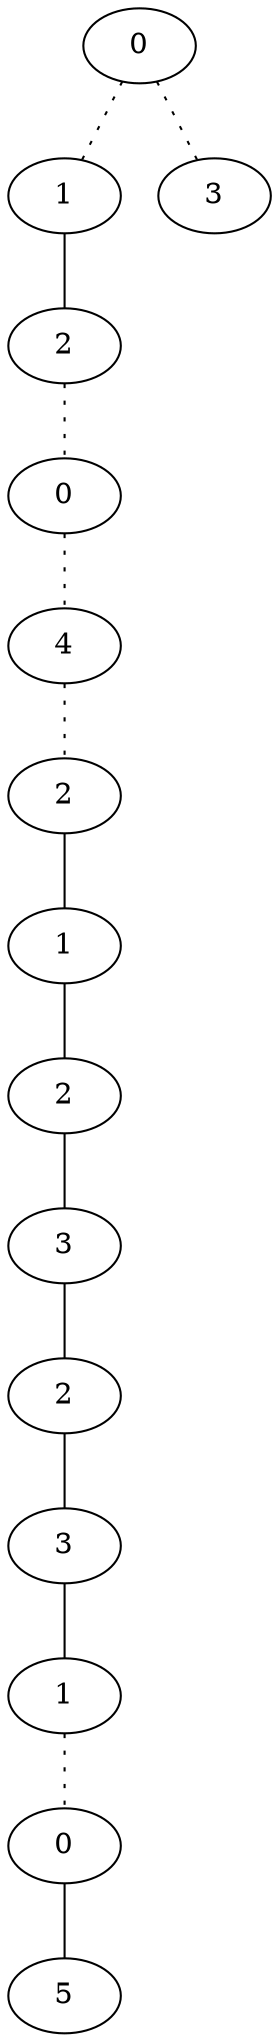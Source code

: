 graph {
a0[label=0];
a1[label=1];
a2[label=2];
a3[label=0];
a4[label=4];
a5[label=2];
a6[label=1];
a7[label=2];
a8[label=3];
a9[label=2];
a10[label=3];
a11[label=1];
a12[label=0];
a13[label=5];
a14[label=3];
a0 -- a1 [style=dotted];
a0 -- a14 [style=dotted];
a1 -- a2;
a2 -- a3 [style=dotted];
a3 -- a4 [style=dotted];
a4 -- a5 [style=dotted];
a5 -- a6;
a6 -- a7;
a7 -- a8;
a8 -- a9;
a9 -- a10;
a10 -- a11;
a11 -- a12 [style=dotted];
a12 -- a13;
}
